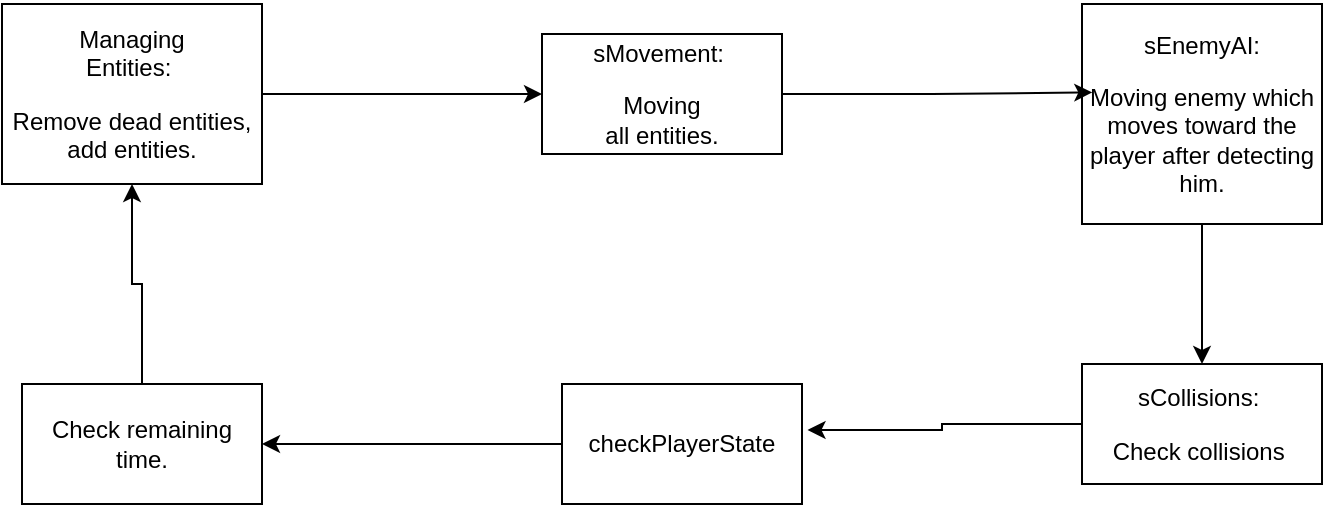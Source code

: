 <mxfile version="23.1.5" type="device">
  <diagram name="Page-1" id="GBYwtZjIxROxx-ds7_NS">
    <mxGraphModel dx="1038" dy="606" grid="1" gridSize="10" guides="1" tooltips="1" connect="1" arrows="1" fold="1" page="1" pageScale="1" pageWidth="827" pageHeight="1169" math="0" shadow="0">
      <root>
        <mxCell id="0" />
        <mxCell id="1" parent="0" />
        <mxCell id="eNse97ly4DQJdMiyFBRF-18" style="edgeStyle=orthogonalEdgeStyle;rounded=0;orthogonalLoop=1;jettySize=auto;html=1;entryX=0;entryY=0.5;entryDx=0;entryDy=0;" edge="1" parent="1" source="eNse97ly4DQJdMiyFBRF-9" target="eNse97ly4DQJdMiyFBRF-10">
          <mxGeometry relative="1" as="geometry" />
        </mxCell>
        <mxCell id="eNse97ly4DQJdMiyFBRF-9" value="&lt;p class=&quot;MsoNormal&quot;&gt;Managing&lt;br&gt;Entities:&amp;nbsp;&lt;/p&gt;&lt;p class=&quot;MsoNormal&quot;&gt;&lt;span style=&quot;background-color: initial;&quot;&gt;Remove dead entities, add entities.&lt;/span&gt;&lt;/p&gt;" style="rounded=0;whiteSpace=wrap;html=1;" vertex="1" parent="1">
          <mxGeometry x="80" y="70" width="130" height="90" as="geometry" />
        </mxCell>
        <mxCell id="eNse97ly4DQJdMiyFBRF-10" value="&lt;p class=&quot;MsoNormal&quot;&gt;sMovement:&amp;nbsp;&lt;/p&gt;&lt;p class=&quot;MsoNormal&quot;&gt;Moving&lt;br/&gt;all entities.&lt;/p&gt;" style="rounded=0;whiteSpace=wrap;html=1;" vertex="1" parent="1">
          <mxGeometry x="350" y="85" width="120" height="60" as="geometry" />
        </mxCell>
        <mxCell id="eNse97ly4DQJdMiyFBRF-20" style="edgeStyle=orthogonalEdgeStyle;rounded=0;orthogonalLoop=1;jettySize=auto;html=1;entryX=0.5;entryY=0;entryDx=0;entryDy=0;" edge="1" parent="1" source="eNse97ly4DQJdMiyFBRF-11" target="eNse97ly4DQJdMiyFBRF-14">
          <mxGeometry relative="1" as="geometry" />
        </mxCell>
        <mxCell id="eNse97ly4DQJdMiyFBRF-11" value="&lt;p class=&quot;MsoNormal&quot;&gt;sEnemyAI:&lt;/p&gt;&lt;p class=&quot;MsoNormal&quot;&gt;Moving enemy which moves toward the player after detecting him.&lt;/p&gt;" style="rounded=0;whiteSpace=wrap;html=1;" vertex="1" parent="1">
          <mxGeometry x="620" y="70" width="120" height="110" as="geometry" />
        </mxCell>
        <mxCell id="eNse97ly4DQJdMiyFBRF-23" style="edgeStyle=orthogonalEdgeStyle;rounded=0;orthogonalLoop=1;jettySize=auto;html=1;entryX=0.5;entryY=1;entryDx=0;entryDy=0;" edge="1" parent="1" source="eNse97ly4DQJdMiyFBRF-12" target="eNse97ly4DQJdMiyFBRF-9">
          <mxGeometry relative="1" as="geometry">
            <mxPoint x="150" y="220" as="targetPoint" />
          </mxGeometry>
        </mxCell>
        <mxCell id="eNse97ly4DQJdMiyFBRF-12" value="&lt;p class=&quot;MsoNormal&quot;&gt;Check remaining&lt;br/&gt;time.&lt;/p&gt;" style="rounded=0;whiteSpace=wrap;html=1;" vertex="1" parent="1">
          <mxGeometry x="90" y="260" width="120" height="60" as="geometry" />
        </mxCell>
        <mxCell id="eNse97ly4DQJdMiyFBRF-22" style="edgeStyle=orthogonalEdgeStyle;rounded=0;orthogonalLoop=1;jettySize=auto;html=1;entryX=1;entryY=0.5;entryDx=0;entryDy=0;" edge="1" parent="1" source="eNse97ly4DQJdMiyFBRF-13" target="eNse97ly4DQJdMiyFBRF-12">
          <mxGeometry relative="1" as="geometry" />
        </mxCell>
        <mxCell id="eNse97ly4DQJdMiyFBRF-13" value="&lt;p class=&quot;MsoNormal&quot;&gt;checkPlayerState&lt;/p&gt;" style="rounded=0;whiteSpace=wrap;html=1;" vertex="1" parent="1">
          <mxGeometry x="360" y="260" width="120" height="60" as="geometry" />
        </mxCell>
        <mxCell id="eNse97ly4DQJdMiyFBRF-14" value="&lt;p class=&quot;MsoNormal&quot;&gt;sCollisions:&amp;nbsp;&lt;/p&gt;&lt;p class=&quot;MsoNormal&quot;&gt;Check collisions&amp;nbsp;&lt;/p&gt;" style="rounded=0;whiteSpace=wrap;html=1;" vertex="1" parent="1">
          <mxGeometry x="620" y="250" width="120" height="60" as="geometry" />
        </mxCell>
        <mxCell id="eNse97ly4DQJdMiyFBRF-19" style="edgeStyle=orthogonalEdgeStyle;rounded=0;orthogonalLoop=1;jettySize=auto;html=1;entryX=0.043;entryY=0.402;entryDx=0;entryDy=0;entryPerimeter=0;" edge="1" parent="1" source="eNse97ly4DQJdMiyFBRF-10" target="eNse97ly4DQJdMiyFBRF-11">
          <mxGeometry relative="1" as="geometry" />
        </mxCell>
        <mxCell id="eNse97ly4DQJdMiyFBRF-21" style="edgeStyle=orthogonalEdgeStyle;rounded=0;orthogonalLoop=1;jettySize=auto;html=1;entryX=1.023;entryY=0.383;entryDx=0;entryDy=0;entryPerimeter=0;" edge="1" parent="1" source="eNse97ly4DQJdMiyFBRF-14" target="eNse97ly4DQJdMiyFBRF-13">
          <mxGeometry relative="1" as="geometry" />
        </mxCell>
      </root>
    </mxGraphModel>
  </diagram>
</mxfile>
